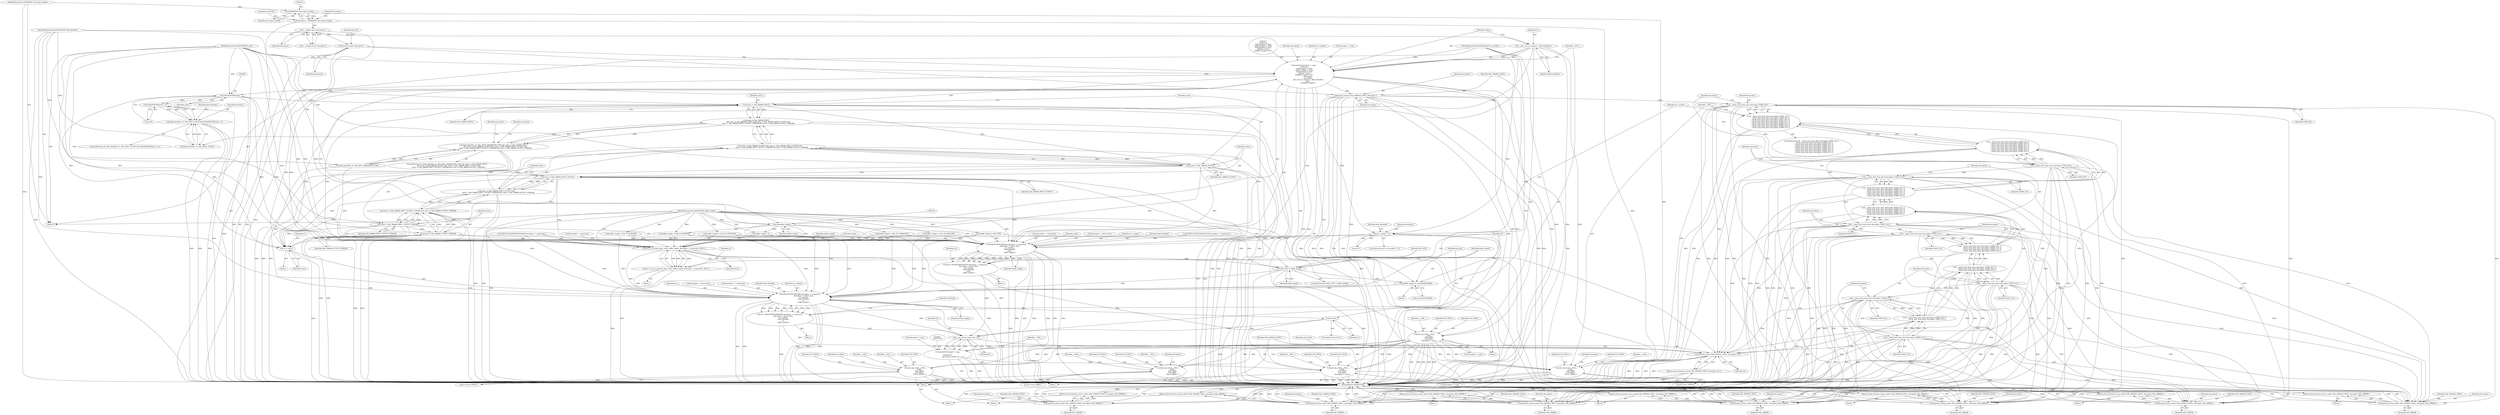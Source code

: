 digraph "0_unixODBC_45ef78e037f578b15fc58938a3a3251655e71d6f#diff-d52750c7ba4e594410438569d8e2963aL24@API" {
"1000144" [label="(Call,sprintf( descriptor -> msg, \"\n\t\tEntry:\\n\n\t\t\tDescriptor = %p\\n\n\t\t\tRec Number = %d\\n\n\t\t\tField Ident = %s\\n\n\t\t\tValue = %p\\n\n\t\t\tBuffer Length = %d\",\n                descriptor,\n                rec_number,\n                __desc_attr_as_string( s1, field_identifier ),\n                value, \n                (int)buffer_length ))"];
"1000137" [label="(Call,function_entry( descriptor ))"];
"1000126" [label="(Call,__validate_desc( descriptor ))"];
"1000113" [label="(Call,descriptor = (DMHDESC) descriptor_handle)"];
"1000115" [label="(Call,(DMHDESC) descriptor_handle)"];
"1000106" [label="(MethodParameterIn,SQLHDESC descriptor_handle)"];
"1000107" [label="(MethodParameterIn,SQLSMALLINT rec_number)"];
"1000151" [label="(Call,__desc_attr_as_string( s1, field_identifier ))"];
"1000108" [label="(MethodParameterIn,SQLSMALLINT field_identifier)"];
"1000109" [label="(MethodParameterIn,SQLPOINTER value)"];
"1000155" [label="(Call,(int)buffer_length)"];
"1000110" [label="(MethodParameterIn,SQLINTEGER buffer_length)"];
"1000158" [label="(Call,dm_log_write( __FILE__, \n                __LINE__, \n                LOG_INFO, \n                LOG_INFO, \n                descriptor -> msg ))"];
"1000178" [label="(Call,dm_log_write( __FILE__, \n                __LINE__, \n                LOG_INFO, \n                LOG_INFO, \n                \"Error: HY010\" ))"];
"1000236" [label="(Call,dm_log_write( __FILE__, \n                __LINE__, \n                LOG_INFO, \n                LOG_INFO, \n                \"Error: HY010\" ))"];
"1000541" [label="(Call,dm_log_write( __FILE__, \n                __LINE__, \n                LOG_INFO, \n                LOG_INFO, \n                \"Error: IM001\" ))"];
"1000571" [label="(Call,sprintf( descriptor -> msg, \n                \"\n\t\tExit:[%s]\",\n                    __get_return_status( ret, s1 )))"];
"1000579" [label="(Call,dm_log_write( __FILE__, \n                __LINE__, \n                LOG_INFO, \n                LOG_INFO, \n                descriptor -> msg ))"];
"1000166" [label="(Call,thread_protect( SQL_HANDLE_DESC, descriptor ))"];
"1000199" [label="(Call,function_return_nodrv( SQL_HANDLE_DESC, descriptor, SQL_ERROR ))"];
"1000198" [label="(Return,return function_return_nodrv( SQL_HANDLE_DESC, descriptor, SQL_ERROR );)"];
"1000205" [label="(Call,__check_stmt_from_desc( descriptor, STATE_S8 ))"];
"1000204" [label="(Call,__check_stmt_from_desc( descriptor, STATE_S8 ) ||\n        __check_stmt_from_desc( descriptor, STATE_S9 ) ||\n        __check_stmt_from_desc( descriptor, STATE_S10 ) ||\n        __check_stmt_from_desc( descriptor, STATE_S11 ) ||\n        __check_stmt_from_desc( descriptor, STATE_S12 ) ||\n        __check_stmt_from_desc( descriptor, STATE_S13 ) ||\n        __check_stmt_from_desc( descriptor, STATE_S14 ) ||\n        __check_stmt_from_desc( descriptor, STATE_S15 ))"];
"1000209" [label="(Call,__check_stmt_from_desc( descriptor, STATE_S9 ))"];
"1000208" [label="(Call,__check_stmt_from_desc( descriptor, STATE_S9 ) ||\n        __check_stmt_from_desc( descriptor, STATE_S10 ) ||\n        __check_stmt_from_desc( descriptor, STATE_S11 ) ||\n        __check_stmt_from_desc( descriptor, STATE_S12 ) ||\n        __check_stmt_from_desc( descriptor, STATE_S13 ) ||\n        __check_stmt_from_desc( descriptor, STATE_S14 ) ||\n        __check_stmt_from_desc( descriptor, STATE_S15 ))"];
"1000213" [label="(Call,__check_stmt_from_desc( descriptor, STATE_S10 ))"];
"1000212" [label="(Call,__check_stmt_from_desc( descriptor, STATE_S10 ) ||\n        __check_stmt_from_desc( descriptor, STATE_S11 ) ||\n        __check_stmt_from_desc( descriptor, STATE_S12 ) ||\n        __check_stmt_from_desc( descriptor, STATE_S13 ) ||\n        __check_stmt_from_desc( descriptor, STATE_S14 ) ||\n        __check_stmt_from_desc( descriptor, STATE_S15 ))"];
"1000217" [label="(Call,__check_stmt_from_desc( descriptor, STATE_S11 ))"];
"1000216" [label="(Call,__check_stmt_from_desc( descriptor, STATE_S11 ) ||\n        __check_stmt_from_desc( descriptor, STATE_S12 ) ||\n        __check_stmt_from_desc( descriptor, STATE_S13 ) ||\n        __check_stmt_from_desc( descriptor, STATE_S14 ) ||\n        __check_stmt_from_desc( descriptor, STATE_S15 ))"];
"1000221" [label="(Call,__check_stmt_from_desc( descriptor, STATE_S12 ))"];
"1000220" [label="(Call,__check_stmt_from_desc( descriptor, STATE_S12 ) ||\n        __check_stmt_from_desc( descriptor, STATE_S13 ) ||\n        __check_stmt_from_desc( descriptor, STATE_S14 ) ||\n        __check_stmt_from_desc( descriptor, STATE_S15 ))"];
"1000225" [label="(Call,__check_stmt_from_desc( descriptor, STATE_S13 ))"];
"1000224" [label="(Call,__check_stmt_from_desc( descriptor, STATE_S13 ) ||\n        __check_stmt_from_desc( descriptor, STATE_S14 ) ||\n        __check_stmt_from_desc( descriptor, STATE_S15 ))"];
"1000229" [label="(Call,__check_stmt_from_desc( descriptor, STATE_S14 ))"];
"1000228" [label="(Call,__check_stmt_from_desc( descriptor, STATE_S14 ) ||\n        __check_stmt_from_desc( descriptor, STATE_S15 ))"];
"1000232" [label="(Call,__check_stmt_from_desc( descriptor, STATE_S15 ))"];
"1000257" [label="(Call,function_return_nodrv( SQL_HANDLE_DESC, descriptor, SQL_ERROR ))"];
"1000256" [label="(Return,return function_return_nodrv( SQL_HANDLE_DESC, descriptor, SQL_ERROR );)"];
"1000281" [label="(Call,function_return_nodrv( SQL_HANDLE_DESC, descriptor, SQL_ERROR ))"];
"1000280" [label="(Return,return function_return_nodrv( SQL_HANDLE_DESC, descriptor, SQL_ERROR );)"];
"1000385" [label="(Call,function_return_nodrv( SQL_HANDLE_DESC, descriptor, SQL_ERROR ))"];
"1000384" [label="(Return,return function_return_nodrv( SQL_HANDLE_DESC, descriptor, SQL_ERROR );)"];
"1000415" [label="(Call,function_return_nodrv( SQL_HANDLE_DESC, descriptor, SQL_ERROR ))"];
"1000414" [label="(Return,return function_return_nodrv( SQL_HANDLE_DESC, descriptor, SQL_ERROR );)"];
"1000459" [label="(Call,function_return_nodrv( SQL_HANDLE_DESC, descriptor, SQL_ERROR ))"];
"1000458" [label="(Return,return function_return_nodrv( SQL_HANDLE_DESC, descriptor, SQL_ERROR );)"];
"1000562" [label="(Call,function_return_nodrv( SQL_HANDLE_DESC, descriptor, SQL_ERROR ))"];
"1000561" [label="(Return,return function_return_nodrv( SQL_HANDLE_DESC, descriptor, SQL_ERROR );)"];
"1000588" [label="(Call,function_return( SQL_HANDLE_DESC, descriptor, ret ))"];
"1000587" [label="(Return,return function_return( SQL_HANDLE_DESC, descriptor, ret );)"];
"1000262" [label="(Call,rec_number < 0)"];
"1000471" [label="(Call,SQLSETDESCFIELD( descriptor -> connection,\n              descriptor -> driver_desc,\n              rec_number, \n              field_identifier,\n              value, \n              buffer_length ))"];
"1000469" [label="(Call,ret = SQLSETDESCFIELD( descriptor -> connection,\n              descriptor -> driver_desc,\n              rec_number, \n              field_identifier,\n              value, \n              buffer_length ))"];
"1000576" [label="(Call,__get_return_status( ret, s1 ))"];
"1000521" [label="(Call,SQLSETDESCFIELDW( descriptor -> connection,\n                descriptor -> driver_desc,\n                rec_number, \n                field_identifier,\n                s1, \n                buffer_length ))"];
"1000519" [label="(Call,ret = SQLSETDESCFIELDW( descriptor -> connection,\n                descriptor -> driver_desc,\n                rec_number, \n                field_identifier,\n                s1, \n                buffer_length ))"];
"1000537" [label="(Call,free(s1))"];
"1000395" [label="(Call,(SQLINTEGER)value)"];
"1000394" [label="(Call,(SQLINTEGER)value < 0)"];
"1000390" [label="(Call,field_identifier == SQL_DESC_COUNT && (SQLINTEGER)value < 0)"];
"1000425" [label="(Call,value != SQL_PARAM_INPUT)"];
"1000424" [label="(Call,value != SQL_PARAM_INPUT\n        && value != SQL_PARAM_OUTPUT && value != SQL_PARAM_INPUT_OUTPUT &&\n        value != SQL_PARAM_INPUT_OUTPUT_STREAM && value != SQL_PARAM_OUTPUT_STREAM)"];
"1000420" [label="(Call,field_identifier == SQL_DESC_PARAMETER_TYPE && value != SQL_PARAM_INPUT\n        && value != SQL_PARAM_OUTPUT && value != SQL_PARAM_INPUT_OUTPUT &&\n        value != SQL_PARAM_INPUT_OUTPUT_STREAM && value != SQL_PARAM_OUTPUT_STREAM)"];
"1000429" [label="(Call,value != SQL_PARAM_OUTPUT)"];
"1000428" [label="(Call,value != SQL_PARAM_OUTPUT && value != SQL_PARAM_INPUT_OUTPUT &&\n        value != SQL_PARAM_INPUT_OUTPUT_STREAM && value != SQL_PARAM_OUTPUT_STREAM)"];
"1000433" [label="(Call,value != SQL_PARAM_INPUT_OUTPUT)"];
"1000432" [label="(Call,value != SQL_PARAM_INPUT_OUTPUT &&\n        value != SQL_PARAM_INPUT_OUTPUT_STREAM && value != SQL_PARAM_OUTPUT_STREAM)"];
"1000437" [label="(Call,value != SQL_PARAM_INPUT_OUTPUT_STREAM)"];
"1000436" [label="(Call,value != SQL_PARAM_INPUT_OUTPUT_STREAM && value != SQL_PARAM_OUTPUT_STREAM)"];
"1000440" [label="(Call,value != SQL_PARAM_OUTPUT_STREAM)"];
"1000498" [label="(Call,ansi_to_unicode_alloc( value, buffer_length, descriptor -> connection, NULL ))"];
"1000496" [label="(Call,s1 = ansi_to_unicode_alloc( value, buffer_length, descriptor -> connection, NULL ))"];
"1000506" [label="(Call,SQL_NTS != buffer_length)"];
"1000510" [label="(Call,buffer_length *= sizeof(SQLWCHAR))"];
"1000516" [label="(Call,s1 = value)"];
"1000224" [label="(Call,__check_stmt_from_desc( descriptor, STATE_S13 ) ||\n        __check_stmt_from_desc( descriptor, STATE_S14 ) ||\n        __check_stmt_from_desc( descriptor, STATE_S15 ))"];
"1000204" [label="(Call,__check_stmt_from_desc( descriptor, STATE_S8 ) ||\n        __check_stmt_from_desc( descriptor, STATE_S9 ) ||\n        __check_stmt_from_desc( descriptor, STATE_S10 ) ||\n        __check_stmt_from_desc( descriptor, STATE_S11 ) ||\n        __check_stmt_from_desc( descriptor, STATE_S12 ) ||\n        __check_stmt_from_desc( descriptor, STATE_S13 ) ||\n        __check_stmt_from_desc( descriptor, STATE_S14 ) ||\n        __check_stmt_from_desc( descriptor, STATE_S15 ))"];
"1000576" [label="(Call,__get_return_status( ret, s1 ))"];
"1000227" [label="(Identifier,STATE_S13)"];
"1000283" [label="(Identifier,descriptor)"];
"1000177" [label="(Block,)"];
"1000241" [label="(Literal,\"Error: HY010\")"];
"1000438" [label="(Identifier,value)"];
"1000385" [label="(Call,function_return_nodrv( SQL_HANDLE_DESC, descriptor, SQL_ERROR ))"];
"1000388" [label="(Identifier,SQL_ERROR)"];
"1000226" [label="(Identifier,descriptor)"];
"1000137" [label="(Call,function_entry( descriptor ))"];
"1000443" [label="(Block,)"];
"1000544" [label="(Identifier,LOG_INFO)"];
"1000420" [label="(Call,field_identifier == SQL_DESC_PARAMETER_TYPE && value != SQL_PARAM_INPUT\n        && value != SQL_PARAM_OUTPUT && value != SQL_PARAM_INPUT_OUTPUT &&\n        value != SQL_PARAM_INPUT_OUTPUT_STREAM && value != SQL_PARAM_OUTPUT_STREAM)"];
"1000507" [label="(Identifier,SQL_NTS)"];
"1000416" [label="(Identifier,SQL_HANDLE_DESC)"];
"1000203" [label="(ControlStructure,if( __check_stmt_from_desc( descriptor, STATE_S8 ) ||\n        __check_stmt_from_desc( descriptor, STATE_S9 ) ||\n        __check_stmt_from_desc( descriptor, STATE_S10 ) ||\n        __check_stmt_from_desc( descriptor, STATE_S11 ) ||\n        __check_stmt_from_desc( descriptor, STATE_S12 ) ||\n        __check_stmt_from_desc( descriptor, STATE_S13 ) ||\n        __check_stmt_from_desc( descriptor, STATE_S14 ) ||\n        __check_stmt_from_desc( descriptor, STATE_S15 )))"];
"1000264" [label="(Literal,0)"];
"1000458" [label="(Return,return function_return_nodrv( SQL_HANDLE_DESC, descriptor, SQL_ERROR );)"];
"1000166" [label="(Call,thread_protect( SQL_HANDLE_DESC, descriptor ))"];
"1000399" [label="(Block,)"];
"1000386" [label="(Identifier,SQL_HANDLE_DESC)"];
"1000484" [label="(Call,CHECK_SQLSETDESCFIELDW( descriptor -> connection ))"];
"1000257" [label="(Call,function_return_nodrv( SQL_HANDLE_DESC, descriptor, SQL_ERROR ))"];
"1000187" [label="(Identifier,descriptor)"];
"1000417" [label="(Identifier,descriptor)"];
"1000369" [label="(Block,)"];
"1000442" [label="(Identifier,SQL_PARAM_OUTPUT_STREAM)"];
"1000127" [label="(Identifier,descriptor)"];
"1000183" [label="(Literal,\"Error: HY010\")"];
"1000510" [label="(Call,buffer_length *= sizeof(SQLWCHAR))"];
"1000472" [label="(Call,descriptor -> connection)"];
"1000201" [label="(Identifier,descriptor)"];
"1000498" [label="(Call,ansi_to_unicode_alloc( value, buffer_length, descriptor -> connection, NULL ))"];
"1000428" [label="(Call,value != SQL_PARAM_OUTPUT && value != SQL_PARAM_INPUT_OUTPUT &&\n        value != SQL_PARAM_INPUT_OUTPUT_STREAM && value != SQL_PARAM_OUTPUT_STREAM)"];
"1000213" [label="(Call,__check_stmt_from_desc( descriptor, STATE_S10 ))"];
"1000233" [label="(Identifier,descriptor)"];
"1000432" [label="(Call,value != SQL_PARAM_INPUT_OUTPUT &&\n        value != SQL_PARAM_INPUT_OUTPUT_STREAM && value != SQL_PARAM_OUTPUT_STREAM)"];
"1000260" [label="(Identifier,SQL_ERROR)"];
"1000519" [label="(Call,ret = SQLSETDESCFIELDW( descriptor -> connection,\n                descriptor -> driver_desc,\n                rec_number, \n                field_identifier,\n                s1, \n                buffer_length ))"];
"1000497" [label="(Identifier,s1)"];
"1000180" [label="(Identifier,__LINE__)"];
"1000109" [label="(MethodParameterIn,SQLPOINTER value)"];
"1000434" [label="(Identifier,value)"];
"1000225" [label="(Call,__check_stmt_from_desc( descriptor, STATE_S13 ))"];
"1000470" [label="(Identifier,ret)"];
"1000426" [label="(Identifier,value)"];
"1000506" [label="(Call,SQL_NTS != buffer_length)"];
"1000179" [label="(Identifier,__FILE__)"];
"1000181" [label="(Identifier,LOG_INFO)"];
"1000222" [label="(Identifier,descriptor)"];
"1000199" [label="(Call,function_return_nodrv( SQL_HANDLE_DESC, descriptor, SQL_ERROR ))"];
"1000460" [label="(Identifier,SQL_HANDLE_DESC)"];
"1000570" [label="(Block,)"];
"1000209" [label="(Call,__check_stmt_from_desc( descriptor, STATE_S9 ))"];
"1000173" [label="(Identifier,descriptor)"];
"1000258" [label="(Identifier,SQL_HANDLE_DESC)"];
"1000520" [label="(Identifier,ret)"];
"1000496" [label="(Call,s1 = ansi_to_unicode_alloc( value, buffer_length, descriptor -> connection, NULL ))"];
"1000564" [label="(Identifier,descriptor)"];
"1000541" [label="(Call,dm_log_write( __FILE__, \n                __LINE__, \n                LOG_INFO, \n                LOG_INFO, \n                \"Error: IM001\" ))"];
"1000265" [label="(Block,)"];
"1000366" [label="(Call,buffer_length != SQL_NTS)"];
"1000592" [label="(MethodReturn,SQLRETURN)"];
"1000517" [label="(Identifier,s1)"];
"1000168" [label="(Identifier,descriptor)"];
"1000542" [label="(Identifier,__FILE__)"];
"1000480" [label="(Identifier,value)"];
"1000568" [label="(Identifier,log_info)"];
"1000286" [label="(Identifier,field_identifier)"];
"1000152" [label="(Identifier,s1)"];
"1000115" [label="(Call,(DMHDESC) descriptor_handle)"];
"1000565" [label="(Identifier,SQL_ERROR)"];
"1000424" [label="(Call,value != SQL_PARAM_INPUT\n        && value != SQL_PARAM_OUTPUT && value != SQL_PARAM_INPUT_OUTPUT &&\n        value != SQL_PARAM_INPUT_OUTPUT_STREAM && value != SQL_PARAM_OUTPUT_STREAM)"];
"1000212" [label="(Call,__check_stmt_from_desc( descriptor, STATE_S10 ) ||\n        __check_stmt_from_desc( descriptor, STATE_S11 ) ||\n        __check_stmt_from_desc( descriptor, STATE_S12 ) ||\n        __check_stmt_from_desc( descriptor, STATE_S13 ) ||\n        __check_stmt_from_desc( descriptor, STATE_S14 ) ||\n        __check_stmt_from_desc( descriptor, STATE_S15 ))"];
"1000433" [label="(Call,value != SQL_PARAM_INPUT_OUTPUT)"];
"1000230" [label="(Identifier,descriptor)"];
"1000429" [label="(Call,value != SQL_PARAM_OUTPUT)"];
"1000159" [label="(Identifier,__FILE__)"];
"1000198" [label="(Return,return function_return_nodrv( SQL_HANDLE_DESC, descriptor, SQL_ERROR );)"];
"1000261" [label="(ControlStructure,if ( rec_number < 0 ))"];
"1000537" [label="(Call,free(s1))"];
"1000162" [label="(Identifier,LOG_INFO)"];
"1000439" [label="(Identifier,SQL_PARAM_INPUT_OUTPUT_STREAM)"];
"1000505" [label="(ControlStructure,if (SQL_NTS != buffer_length))"];
"1000217" [label="(Call,__check_stmt_from_desc( descriptor, STATE_S11 ))"];
"1000418" [label="(Identifier,SQL_ERROR)"];
"1000138" [label="(Identifier,descriptor)"];
"1000157" [label="(Identifier,buffer_length)"];
"1000550" [label="(Identifier,descriptor)"];
"1000415" [label="(Call,function_return_nodrv( SQL_HANDLE_DESC, descriptor, SQL_ERROR ))"];
"1000341" [label="(Call,buffer_length != SQL_IS_POINTER)"];
"1000144" [label="(Call,sprintf( descriptor -> msg, \"\n\t\tEntry:\\n\n\t\t\tDescriptor = %p\\n\n\t\t\tRec Number = %d\\n\n\t\t\tField Ident = %s\\n\n\t\t\tValue = %p\\n\n\t\t\tBuffer Length = %d\",\n                descriptor,\n                rec_number,\n                __desc_attr_as_string( s1, field_identifier ),\n                value, \n                (int)buffer_length ))"];
"1000588" [label="(Call,function_return( SQL_HANDLE_DESC, descriptor, ret ))"];
"1000229" [label="(Call,__check_stmt_from_desc( descriptor, STATE_S14 ))"];
"1000345" [label="(Call,buffer_length != SQL_IS_INTEGER)"];
"1000259" [label="(Identifier,descriptor)"];
"1000419" [label="(ControlStructure,if ( field_identifier == SQL_DESC_PARAMETER_TYPE && value != SQL_PARAM_INPUT\n        && value != SQL_PARAM_OUTPUT && value != SQL_PARAM_INPUT_OUTPUT &&\n        value != SQL_PARAM_INPUT_OUTPUT_STREAM && value != SQL_PARAM_OUTPUT_STREAM ))"];
"1000571" [label="(Call,sprintf( descriptor -> msg, \n                \"\n\t\tExit:[%s]\",\n                    __get_return_status( ret, s1 )))"];
"1000117" [label="(Identifier,descriptor_handle)"];
"1000577" [label="(Identifier,ret)"];
"1000500" [label="(Identifier,buffer_length)"];
"1000107" [label="(MethodParameterIn,SQLSMALLINT rec_number)"];
"1000384" [label="(Return,return function_return_nodrv( SQL_HANDLE_DESC, descriptor, SQL_ERROR );)"];
"1000579" [label="(Call,dm_log_write( __FILE__, \n                __LINE__, \n                LOG_INFO, \n                LOG_INFO, \n                descriptor -> msg ))"];
"1000235" [label="(Block,)"];
"1000387" [label="(Identifier,descriptor)"];
"1000245" [label="(Identifier,descriptor)"];
"1000284" [label="(Identifier,SQL_ERROR)"];
"1000282" [label="(Identifier,SQL_HANDLE_DESC)"];
"1000437" [label="(Call,value != SQL_PARAM_INPUT_OUTPUT_STREAM)"];
"1000148" [label="(Literal,\"\n\t\tEntry:\\n\n\t\t\tDescriptor = %p\\n\n\t\t\tRec Number = %d\\n\n\t\t\tField Ident = %s\\n\n\t\t\tValue = %p\\n\n\t\t\tBuffer Length = %d\")"];
"1000228" [label="(Call,__check_stmt_from_desc( descriptor, STATE_S14 ) ||\n        __check_stmt_from_desc( descriptor, STATE_S15 ))"];
"1000153" [label="(Identifier,field_identifier)"];
"1000530" [label="(Identifier,s1)"];
"1000232" [label="(Call,__check_stmt_from_desc( descriptor, STATE_S15 ))"];
"1000154" [label="(Identifier,value)"];
"1000543" [label="(Identifier,__LINE__)"];
"1000511" [label="(Identifier,buffer_length)"];
"1000561" [label="(Return,return function_return_nodrv( SQL_HANDLE_DESC, descriptor, SQL_ERROR );)"];
"1000216" [label="(Call,__check_stmt_from_desc( descriptor, STATE_S11 ) ||\n        __check_stmt_from_desc( descriptor, STATE_S12 ) ||\n        __check_stmt_from_desc( descriptor, STATE_S13 ) ||\n        __check_stmt_from_desc( descriptor, STATE_S14 ) ||\n        __check_stmt_from_desc( descriptor, STATE_S15 ))"];
"1000427" [label="(Identifier,SQL_PARAM_INPUT)"];
"1000582" [label="(Identifier,LOG_INFO)"];
"1000540" [label="(Block,)"];
"1000151" [label="(Call,__desc_attr_as_string( s1, field_identifier ))"];
"1000459" [label="(Call,function_return_nodrv( SQL_HANDLE_DESC, descriptor, SQL_ERROR ))"];
"1000263" [label="(Identifier,rec_number)"];
"1000143" [label="(Block,)"];
"1000161" [label="(Identifier,LOG_INFO)"];
"1000440" [label="(Call,value != SQL_PARAM_OUTPUT_STREAM)"];
"1000114" [label="(Identifier,descriptor)"];
"1000488" [label="(Block,)"];
"1000461" [label="(Identifier,descriptor)"];
"1000535" [label="(ControlStructure,if (s1))"];
"1000499" [label="(Identifier,value)"];
"1000141" [label="(Identifier,log_info)"];
"1000200" [label="(Identifier,SQL_HANDLE_DESC)"];
"1000525" [label="(Call,descriptor -> driver_desc)"];
"1000435" [label="(Identifier,SQL_PARAM_INPUT_OUTPUT)"];
"1000155" [label="(Call,(int)buffer_length)"];
"1000583" [label="(Identifier,LOG_INFO)"];
"1000447" [label="(Identifier,descriptor)"];
"1000521" [label="(Call,SQLSETDESCFIELDW( descriptor -> connection,\n                descriptor -> driver_desc,\n                rec_number, \n                field_identifier,\n                s1, \n                buffer_length ))"];
"1000110" [label="(MethodParameterIn,SQLINTEGER buffer_length)"];
"1000269" [label="(Identifier,descriptor)"];
"1000441" [label="(Identifier,value)"];
"1000240" [label="(Identifier,LOG_INFO)"];
"1000211" [label="(Identifier,STATE_S9)"];
"1000234" [label="(Identifier,STATE_S15)"];
"1000531" [label="(Identifier,buffer_length)"];
"1000108" [label="(MethodParameterIn,SQLSMALLINT field_identifier)"];
"1000475" [label="(Call,descriptor -> driver_desc)"];
"1000126" [label="(Call,__validate_desc( descriptor ))"];
"1000587" [label="(Return,return function_return( SQL_HANDLE_DESC, descriptor, ret );)"];
"1000468" [label="(Block,)"];
"1000363" [label="(Call,buffer_length < 0)"];
"1000478" [label="(Identifier,rec_number)"];
"1000431" [label="(Identifier,SQL_PARAM_OUTPUT)"];
"1000546" [label="(Literal,\"Error: IM001\")"];
"1000516" [label="(Call,s1 = value)"];
"1000522" [label="(Call,descriptor -> connection)"];
"1000158" [label="(Call,dm_log_write( __FILE__, \n                __LINE__, \n                LOG_INFO, \n                LOG_INFO, \n                descriptor -> msg ))"];
"1000518" [label="(Identifier,value)"];
"1000349" [label="(Call,buffer_length != SQL_IS_UINTEGER)"];
"1000149" [label="(Identifier,descriptor)"];
"1000163" [label="(Call,descriptor -> msg)"];
"1000238" [label="(Identifier,__LINE__)"];
"1000479" [label="(Identifier,field_identifier)"];
"1000538" [label="(Identifier,s1)"];
"1000223" [label="(Identifier,STATE_S12)"];
"1000545" [label="(Identifier,LOG_INFO)"];
"1000122" [label="(Identifier,isStrField)"];
"1000572" [label="(Call,descriptor -> msg)"];
"1000495" [label="(Block,)"];
"1000394" [label="(Call,(SQLINTEGER)value < 0)"];
"1000562" [label="(Call,function_return_nodrv( SQL_HANDLE_DESC, descriptor, SQL_ERROR ))"];
"1000563" [label="(Identifier,SQL_HANDLE_DESC)"];
"1000471" [label="(Call,SQLSETDESCFIELD( descriptor -> connection,\n              descriptor -> driver_desc,\n              rec_number, \n              field_identifier,\n              value, \n              buffer_length ))"];
"1000591" [label="(Identifier,ret)"];
"1000590" [label="(Identifier,descriptor)"];
"1000512" [label="(Call,sizeof(SQLWCHAR))"];
"1000207" [label="(Identifier,STATE_S8)"];
"1000391" [label="(Call,field_identifier == SQL_DESC_COUNT)"];
"1000262" [label="(Call,rec_number < 0)"];
"1000414" [label="(Return,return function_return_nodrv( SQL_HANDLE_DESC, descriptor, SQL_ERROR );)"];
"1000529" [label="(Identifier,field_identifier)"];
"1000464" [label="(Call,CHECK_SQLSETDESCFIELD( descriptor -> connection ))"];
"1000580" [label="(Identifier,__FILE__)"];
"1000239" [label="(Identifier,LOG_INFO)"];
"1000575" [label="(Literal,\"\n\t\tExit:[%s]\")"];
"1000280" [label="(Return,return function_return_nodrv( SQL_HANDLE_DESC, descriptor, SQL_ERROR );)"];
"1000589" [label="(Identifier,SQL_HANDLE_DESC)"];
"1000220" [label="(Call,__check_stmt_from_desc( descriptor, STATE_S12 ) ||\n        __check_stmt_from_desc( descriptor, STATE_S13 ) ||\n        __check_stmt_from_desc( descriptor, STATE_S14 ) ||\n        __check_stmt_from_desc( descriptor, STATE_S15 ))"];
"1000150" [label="(Identifier,rec_number)"];
"1000584" [label="(Call,descriptor -> msg)"];
"1000469" [label="(Call,ret = SQLSETDESCFIELD( descriptor -> connection,\n              descriptor -> driver_desc,\n              rec_number, \n              field_identifier,\n              value, \n              buffer_length ))"];
"1000218" [label="(Identifier,descriptor)"];
"1000436" [label="(Call,value != SQL_PARAM_INPUT_OUTPUT_STREAM && value != SQL_PARAM_OUTPUT_STREAM)"];
"1000389" [label="(ControlStructure,if ( field_identifier == SQL_DESC_COUNT && (SQLINTEGER)value < 0 ))"];
"1000210" [label="(Identifier,descriptor)"];
"1000581" [label="(Identifier,__LINE__)"];
"1000390" [label="(Call,field_identifier == SQL_DESC_COUNT && (SQLINTEGER)value < 0)"];
"1000509" [label="(Block,)"];
"1000125" [label="(Call,!__validate_desc( descriptor ))"];
"1000182" [label="(Identifier,LOG_INFO)"];
"1000578" [label="(Identifier,s1)"];
"1000508" [label="(Identifier,buffer_length)"];
"1000256" [label="(Return,return function_return_nodrv( SQL_HANDLE_DESC, descriptor, SQL_ERROR );)"];
"1000219" [label="(Identifier,STATE_S11)"];
"1000145" [label="(Call,descriptor -> msg)"];
"1000214" [label="(Identifier,descriptor)"];
"1000395" [label="(Call,(SQLINTEGER)value)"];
"1000178" [label="(Call,dm_log_write( __FILE__, \n                __LINE__, \n                LOG_INFO, \n                LOG_INFO, \n                \"Error: HY010\" ))"];
"1000397" [label="(Identifier,value)"];
"1000281" [label="(Call,function_return_nodrv( SQL_HANDLE_DESC, descriptor, SQL_ERROR ))"];
"1000205" [label="(Call,__check_stmt_from_desc( descriptor, STATE_S8 ))"];
"1000236" [label="(Call,dm_log_write( __FILE__, \n                __LINE__, \n                LOG_INFO, \n                LOG_INFO, \n                \"Error: HY010\" ))"];
"1000501" [label="(Call,descriptor -> connection)"];
"1000466" [label="(Identifier,descriptor)"];
"1000515" [label="(Block,)"];
"1000106" [label="(MethodParameterIn,SQLHDESC descriptor_handle)"];
"1000356" [label="(Call,buffer_length != SQL_IS_USMALLINT)"];
"1000111" [label="(Block,)"];
"1000528" [label="(Identifier,rec_number)"];
"1000425" [label="(Call,value != SQL_PARAM_INPUT)"];
"1000221" [label="(Call,__check_stmt_from_desc( descriptor, STATE_S12 ))"];
"1000231" [label="(Identifier,STATE_S14)"];
"1000215" [label="(Identifier,STATE_S10)"];
"1000237" [label="(Identifier,__FILE__)"];
"1000206" [label="(Identifier,descriptor)"];
"1000113" [label="(Call,descriptor = (DMHDESC) descriptor_handle)"];
"1000430" [label="(Identifier,value)"];
"1000504" [label="(Identifier,NULL)"];
"1000421" [label="(Call,field_identifier == SQL_DESC_PARAMETER_TYPE)"];
"1000398" [label="(Literal,0)"];
"1000422" [label="(Identifier,field_identifier)"];
"1000208" [label="(Call,__check_stmt_from_desc( descriptor, STATE_S9 ) ||\n        __check_stmt_from_desc( descriptor, STATE_S10 ) ||\n        __check_stmt_from_desc( descriptor, STATE_S11 ) ||\n        __check_stmt_from_desc( descriptor, STATE_S12 ) ||\n        __check_stmt_from_desc( descriptor, STATE_S13 ) ||\n        __check_stmt_from_desc( descriptor, STATE_S14 ) ||\n        __check_stmt_from_desc( descriptor, STATE_S15 ))"];
"1000353" [label="(Call,buffer_length != SQL_IS_SMALLINT)"];
"1000160" [label="(Identifier,__LINE__)"];
"1000462" [label="(Identifier,SQL_ERROR)"];
"1000202" [label="(Identifier,SQL_ERROR)"];
"1000481" [label="(Identifier,buffer_length)"];
"1000167" [label="(Identifier,SQL_HANDLE_DESC)"];
"1000403" [label="(Identifier,descriptor)"];
"1000533" [label="(Identifier,isStrField)"];
"1000144" -> "1000143"  [label="AST: "];
"1000144" -> "1000155"  [label="CFG: "];
"1000145" -> "1000144"  [label="AST: "];
"1000148" -> "1000144"  [label="AST: "];
"1000149" -> "1000144"  [label="AST: "];
"1000150" -> "1000144"  [label="AST: "];
"1000151" -> "1000144"  [label="AST: "];
"1000154" -> "1000144"  [label="AST: "];
"1000155" -> "1000144"  [label="AST: "];
"1000159" -> "1000144"  [label="CFG: "];
"1000144" -> "1000592"  [label="DDG: "];
"1000144" -> "1000592"  [label="DDG: "];
"1000144" -> "1000592"  [label="DDG: "];
"1000144" -> "1000592"  [label="DDG: "];
"1000144" -> "1000592"  [label="DDG: "];
"1000137" -> "1000144"  [label="DDG: "];
"1000107" -> "1000144"  [label="DDG: "];
"1000151" -> "1000144"  [label="DDG: "];
"1000151" -> "1000144"  [label="DDG: "];
"1000109" -> "1000144"  [label="DDG: "];
"1000155" -> "1000144"  [label="DDG: "];
"1000144" -> "1000158"  [label="DDG: "];
"1000144" -> "1000166"  [label="DDG: "];
"1000144" -> "1000262"  [label="DDG: "];
"1000144" -> "1000395"  [label="DDG: "];
"1000144" -> "1000425"  [label="DDG: "];
"1000144" -> "1000471"  [label="DDG: "];
"1000144" -> "1000498"  [label="DDG: "];
"1000144" -> "1000516"  [label="DDG: "];
"1000137" -> "1000111"  [label="AST: "];
"1000137" -> "1000138"  [label="CFG: "];
"1000138" -> "1000137"  [label="AST: "];
"1000141" -> "1000137"  [label="CFG: "];
"1000137" -> "1000592"  [label="DDG: "];
"1000126" -> "1000137"  [label="DDG: "];
"1000137" -> "1000166"  [label="DDG: "];
"1000126" -> "1000125"  [label="AST: "];
"1000126" -> "1000127"  [label="CFG: "];
"1000127" -> "1000126"  [label="AST: "];
"1000125" -> "1000126"  [label="CFG: "];
"1000126" -> "1000592"  [label="DDG: "];
"1000126" -> "1000125"  [label="DDG: "];
"1000113" -> "1000126"  [label="DDG: "];
"1000113" -> "1000111"  [label="AST: "];
"1000113" -> "1000115"  [label="CFG: "];
"1000114" -> "1000113"  [label="AST: "];
"1000115" -> "1000113"  [label="AST: "];
"1000122" -> "1000113"  [label="CFG: "];
"1000113" -> "1000592"  [label="DDG: "];
"1000115" -> "1000113"  [label="DDG: "];
"1000115" -> "1000117"  [label="CFG: "];
"1000116" -> "1000115"  [label="AST: "];
"1000117" -> "1000115"  [label="AST: "];
"1000115" -> "1000592"  [label="DDG: "];
"1000106" -> "1000115"  [label="DDG: "];
"1000106" -> "1000105"  [label="AST: "];
"1000106" -> "1000592"  [label="DDG: "];
"1000107" -> "1000105"  [label="AST: "];
"1000107" -> "1000592"  [label="DDG: "];
"1000107" -> "1000262"  [label="DDG: "];
"1000107" -> "1000471"  [label="DDG: "];
"1000107" -> "1000521"  [label="DDG: "];
"1000151" -> "1000153"  [label="CFG: "];
"1000152" -> "1000151"  [label="AST: "];
"1000153" -> "1000151"  [label="AST: "];
"1000154" -> "1000151"  [label="CFG: "];
"1000151" -> "1000592"  [label="DDG: "];
"1000151" -> "1000592"  [label="DDG: "];
"1000108" -> "1000151"  [label="DDG: "];
"1000151" -> "1000391"  [label="DDG: "];
"1000151" -> "1000576"  [label="DDG: "];
"1000108" -> "1000105"  [label="AST: "];
"1000108" -> "1000592"  [label="DDG: "];
"1000108" -> "1000391"  [label="DDG: "];
"1000108" -> "1000421"  [label="DDG: "];
"1000108" -> "1000471"  [label="DDG: "];
"1000108" -> "1000521"  [label="DDG: "];
"1000109" -> "1000105"  [label="AST: "];
"1000109" -> "1000592"  [label="DDG: "];
"1000109" -> "1000395"  [label="DDG: "];
"1000109" -> "1000425"  [label="DDG: "];
"1000109" -> "1000429"  [label="DDG: "];
"1000109" -> "1000433"  [label="DDG: "];
"1000109" -> "1000437"  [label="DDG: "];
"1000109" -> "1000440"  [label="DDG: "];
"1000109" -> "1000471"  [label="DDG: "];
"1000109" -> "1000498"  [label="DDG: "];
"1000109" -> "1000516"  [label="DDG: "];
"1000155" -> "1000157"  [label="CFG: "];
"1000156" -> "1000155"  [label="AST: "];
"1000157" -> "1000155"  [label="AST: "];
"1000155" -> "1000592"  [label="DDG: "];
"1000110" -> "1000155"  [label="DDG: "];
"1000155" -> "1000341"  [label="DDG: "];
"1000155" -> "1000363"  [label="DDG: "];
"1000155" -> "1000471"  [label="DDG: "];
"1000155" -> "1000498"  [label="DDG: "];
"1000155" -> "1000521"  [label="DDG: "];
"1000110" -> "1000105"  [label="AST: "];
"1000110" -> "1000592"  [label="DDG: "];
"1000110" -> "1000341"  [label="DDG: "];
"1000110" -> "1000345"  [label="DDG: "];
"1000110" -> "1000349"  [label="DDG: "];
"1000110" -> "1000353"  [label="DDG: "];
"1000110" -> "1000356"  [label="DDG: "];
"1000110" -> "1000363"  [label="DDG: "];
"1000110" -> "1000366"  [label="DDG: "];
"1000110" -> "1000471"  [label="DDG: "];
"1000110" -> "1000498"  [label="DDG: "];
"1000110" -> "1000506"  [label="DDG: "];
"1000110" -> "1000510"  [label="DDG: "];
"1000110" -> "1000521"  [label="DDG: "];
"1000158" -> "1000143"  [label="AST: "];
"1000158" -> "1000163"  [label="CFG: "];
"1000159" -> "1000158"  [label="AST: "];
"1000160" -> "1000158"  [label="AST: "];
"1000161" -> "1000158"  [label="AST: "];
"1000162" -> "1000158"  [label="AST: "];
"1000163" -> "1000158"  [label="AST: "];
"1000167" -> "1000158"  [label="CFG: "];
"1000158" -> "1000592"  [label="DDG: "];
"1000158" -> "1000592"  [label="DDG: "];
"1000158" -> "1000592"  [label="DDG: "];
"1000158" -> "1000592"  [label="DDG: "];
"1000158" -> "1000592"  [label="DDG: "];
"1000158" -> "1000178"  [label="DDG: "];
"1000158" -> "1000178"  [label="DDG: "];
"1000158" -> "1000178"  [label="DDG: "];
"1000158" -> "1000236"  [label="DDG: "];
"1000158" -> "1000236"  [label="DDG: "];
"1000158" -> "1000236"  [label="DDG: "];
"1000158" -> "1000541"  [label="DDG: "];
"1000158" -> "1000541"  [label="DDG: "];
"1000158" -> "1000541"  [label="DDG: "];
"1000158" -> "1000571"  [label="DDG: "];
"1000158" -> "1000579"  [label="DDG: "];
"1000158" -> "1000579"  [label="DDG: "];
"1000158" -> "1000579"  [label="DDG: "];
"1000178" -> "1000177"  [label="AST: "];
"1000178" -> "1000183"  [label="CFG: "];
"1000179" -> "1000178"  [label="AST: "];
"1000180" -> "1000178"  [label="AST: "];
"1000181" -> "1000178"  [label="AST: "];
"1000182" -> "1000178"  [label="AST: "];
"1000183" -> "1000178"  [label="AST: "];
"1000187" -> "1000178"  [label="CFG: "];
"1000178" -> "1000592"  [label="DDG: "];
"1000178" -> "1000592"  [label="DDG: "];
"1000178" -> "1000592"  [label="DDG: "];
"1000178" -> "1000592"  [label="DDG: "];
"1000236" -> "1000235"  [label="AST: "];
"1000236" -> "1000241"  [label="CFG: "];
"1000237" -> "1000236"  [label="AST: "];
"1000238" -> "1000236"  [label="AST: "];
"1000239" -> "1000236"  [label="AST: "];
"1000240" -> "1000236"  [label="AST: "];
"1000241" -> "1000236"  [label="AST: "];
"1000245" -> "1000236"  [label="CFG: "];
"1000236" -> "1000592"  [label="DDG: "];
"1000236" -> "1000592"  [label="DDG: "];
"1000236" -> "1000592"  [label="DDG: "];
"1000236" -> "1000592"  [label="DDG: "];
"1000541" -> "1000540"  [label="AST: "];
"1000541" -> "1000546"  [label="CFG: "];
"1000542" -> "1000541"  [label="AST: "];
"1000543" -> "1000541"  [label="AST: "];
"1000544" -> "1000541"  [label="AST: "];
"1000545" -> "1000541"  [label="AST: "];
"1000546" -> "1000541"  [label="AST: "];
"1000550" -> "1000541"  [label="CFG: "];
"1000541" -> "1000592"  [label="DDG: "];
"1000541" -> "1000592"  [label="DDG: "];
"1000541" -> "1000592"  [label="DDG: "];
"1000541" -> "1000592"  [label="DDG: "];
"1000571" -> "1000570"  [label="AST: "];
"1000571" -> "1000576"  [label="CFG: "];
"1000572" -> "1000571"  [label="AST: "];
"1000575" -> "1000571"  [label="AST: "];
"1000576" -> "1000571"  [label="AST: "];
"1000580" -> "1000571"  [label="CFG: "];
"1000571" -> "1000592"  [label="DDG: "];
"1000571" -> "1000592"  [label="DDG: "];
"1000576" -> "1000571"  [label="DDG: "];
"1000576" -> "1000571"  [label="DDG: "];
"1000571" -> "1000579"  [label="DDG: "];
"1000579" -> "1000570"  [label="AST: "];
"1000579" -> "1000584"  [label="CFG: "];
"1000580" -> "1000579"  [label="AST: "];
"1000581" -> "1000579"  [label="AST: "];
"1000582" -> "1000579"  [label="AST: "];
"1000583" -> "1000579"  [label="AST: "];
"1000584" -> "1000579"  [label="AST: "];
"1000589" -> "1000579"  [label="CFG: "];
"1000579" -> "1000592"  [label="DDG: "];
"1000579" -> "1000592"  [label="DDG: "];
"1000579" -> "1000592"  [label="DDG: "];
"1000579" -> "1000592"  [label="DDG: "];
"1000579" -> "1000592"  [label="DDG: "];
"1000166" -> "1000111"  [label="AST: "];
"1000166" -> "1000168"  [label="CFG: "];
"1000167" -> "1000166"  [label="AST: "];
"1000168" -> "1000166"  [label="AST: "];
"1000173" -> "1000166"  [label="CFG: "];
"1000166" -> "1000592"  [label="DDG: "];
"1000166" -> "1000199"  [label="DDG: "];
"1000166" -> "1000199"  [label="DDG: "];
"1000166" -> "1000205"  [label="DDG: "];
"1000166" -> "1000257"  [label="DDG: "];
"1000166" -> "1000281"  [label="DDG: "];
"1000166" -> "1000385"  [label="DDG: "];
"1000166" -> "1000415"  [label="DDG: "];
"1000166" -> "1000459"  [label="DDG: "];
"1000166" -> "1000562"  [label="DDG: "];
"1000166" -> "1000588"  [label="DDG: "];
"1000199" -> "1000198"  [label="AST: "];
"1000199" -> "1000202"  [label="CFG: "];
"1000200" -> "1000199"  [label="AST: "];
"1000201" -> "1000199"  [label="AST: "];
"1000202" -> "1000199"  [label="AST: "];
"1000198" -> "1000199"  [label="CFG: "];
"1000199" -> "1000592"  [label="DDG: "];
"1000199" -> "1000592"  [label="DDG: "];
"1000199" -> "1000592"  [label="DDG: "];
"1000199" -> "1000592"  [label="DDG: "];
"1000199" -> "1000198"  [label="DDG: "];
"1000198" -> "1000177"  [label="AST: "];
"1000592" -> "1000198"  [label="CFG: "];
"1000198" -> "1000592"  [label="DDG: "];
"1000205" -> "1000204"  [label="AST: "];
"1000205" -> "1000207"  [label="CFG: "];
"1000206" -> "1000205"  [label="AST: "];
"1000207" -> "1000205"  [label="AST: "];
"1000210" -> "1000205"  [label="CFG: "];
"1000204" -> "1000205"  [label="CFG: "];
"1000205" -> "1000592"  [label="DDG: "];
"1000205" -> "1000204"  [label="DDG: "];
"1000205" -> "1000204"  [label="DDG: "];
"1000205" -> "1000209"  [label="DDG: "];
"1000205" -> "1000257"  [label="DDG: "];
"1000205" -> "1000281"  [label="DDG: "];
"1000205" -> "1000385"  [label="DDG: "];
"1000205" -> "1000415"  [label="DDG: "];
"1000205" -> "1000459"  [label="DDG: "];
"1000205" -> "1000562"  [label="DDG: "];
"1000205" -> "1000588"  [label="DDG: "];
"1000204" -> "1000203"  [label="AST: "];
"1000204" -> "1000208"  [label="CFG: "];
"1000208" -> "1000204"  [label="AST: "];
"1000237" -> "1000204"  [label="CFG: "];
"1000263" -> "1000204"  [label="CFG: "];
"1000204" -> "1000592"  [label="DDG: "];
"1000204" -> "1000592"  [label="DDG: "];
"1000204" -> "1000592"  [label="DDG: "];
"1000208" -> "1000204"  [label="DDG: "];
"1000208" -> "1000204"  [label="DDG: "];
"1000209" -> "1000208"  [label="AST: "];
"1000209" -> "1000211"  [label="CFG: "];
"1000210" -> "1000209"  [label="AST: "];
"1000211" -> "1000209"  [label="AST: "];
"1000214" -> "1000209"  [label="CFG: "];
"1000208" -> "1000209"  [label="CFG: "];
"1000209" -> "1000592"  [label="DDG: "];
"1000209" -> "1000208"  [label="DDG: "];
"1000209" -> "1000208"  [label="DDG: "];
"1000209" -> "1000213"  [label="DDG: "];
"1000209" -> "1000257"  [label="DDG: "];
"1000209" -> "1000281"  [label="DDG: "];
"1000209" -> "1000385"  [label="DDG: "];
"1000209" -> "1000415"  [label="DDG: "];
"1000209" -> "1000459"  [label="DDG: "];
"1000209" -> "1000562"  [label="DDG: "];
"1000209" -> "1000588"  [label="DDG: "];
"1000208" -> "1000212"  [label="CFG: "];
"1000212" -> "1000208"  [label="AST: "];
"1000208" -> "1000592"  [label="DDG: "];
"1000208" -> "1000592"  [label="DDG: "];
"1000212" -> "1000208"  [label="DDG: "];
"1000212" -> "1000208"  [label="DDG: "];
"1000213" -> "1000212"  [label="AST: "];
"1000213" -> "1000215"  [label="CFG: "];
"1000214" -> "1000213"  [label="AST: "];
"1000215" -> "1000213"  [label="AST: "];
"1000218" -> "1000213"  [label="CFG: "];
"1000212" -> "1000213"  [label="CFG: "];
"1000213" -> "1000592"  [label="DDG: "];
"1000213" -> "1000212"  [label="DDG: "];
"1000213" -> "1000212"  [label="DDG: "];
"1000213" -> "1000217"  [label="DDG: "];
"1000213" -> "1000257"  [label="DDG: "];
"1000213" -> "1000281"  [label="DDG: "];
"1000213" -> "1000385"  [label="DDG: "];
"1000213" -> "1000415"  [label="DDG: "];
"1000213" -> "1000459"  [label="DDG: "];
"1000213" -> "1000562"  [label="DDG: "];
"1000213" -> "1000588"  [label="DDG: "];
"1000212" -> "1000216"  [label="CFG: "];
"1000216" -> "1000212"  [label="AST: "];
"1000212" -> "1000592"  [label="DDG: "];
"1000212" -> "1000592"  [label="DDG: "];
"1000216" -> "1000212"  [label="DDG: "];
"1000216" -> "1000212"  [label="DDG: "];
"1000217" -> "1000216"  [label="AST: "];
"1000217" -> "1000219"  [label="CFG: "];
"1000218" -> "1000217"  [label="AST: "];
"1000219" -> "1000217"  [label="AST: "];
"1000222" -> "1000217"  [label="CFG: "];
"1000216" -> "1000217"  [label="CFG: "];
"1000217" -> "1000592"  [label="DDG: "];
"1000217" -> "1000216"  [label="DDG: "];
"1000217" -> "1000216"  [label="DDG: "];
"1000217" -> "1000221"  [label="DDG: "];
"1000217" -> "1000257"  [label="DDG: "];
"1000217" -> "1000281"  [label="DDG: "];
"1000217" -> "1000385"  [label="DDG: "];
"1000217" -> "1000415"  [label="DDG: "];
"1000217" -> "1000459"  [label="DDG: "];
"1000217" -> "1000562"  [label="DDG: "];
"1000217" -> "1000588"  [label="DDG: "];
"1000216" -> "1000220"  [label="CFG: "];
"1000220" -> "1000216"  [label="AST: "];
"1000216" -> "1000592"  [label="DDG: "];
"1000216" -> "1000592"  [label="DDG: "];
"1000220" -> "1000216"  [label="DDG: "];
"1000220" -> "1000216"  [label="DDG: "];
"1000221" -> "1000220"  [label="AST: "];
"1000221" -> "1000223"  [label="CFG: "];
"1000222" -> "1000221"  [label="AST: "];
"1000223" -> "1000221"  [label="AST: "];
"1000226" -> "1000221"  [label="CFG: "];
"1000220" -> "1000221"  [label="CFG: "];
"1000221" -> "1000592"  [label="DDG: "];
"1000221" -> "1000220"  [label="DDG: "];
"1000221" -> "1000220"  [label="DDG: "];
"1000221" -> "1000225"  [label="DDG: "];
"1000221" -> "1000257"  [label="DDG: "];
"1000221" -> "1000281"  [label="DDG: "];
"1000221" -> "1000385"  [label="DDG: "];
"1000221" -> "1000415"  [label="DDG: "];
"1000221" -> "1000459"  [label="DDG: "];
"1000221" -> "1000562"  [label="DDG: "];
"1000221" -> "1000588"  [label="DDG: "];
"1000220" -> "1000224"  [label="CFG: "];
"1000224" -> "1000220"  [label="AST: "];
"1000220" -> "1000592"  [label="DDG: "];
"1000220" -> "1000592"  [label="DDG: "];
"1000224" -> "1000220"  [label="DDG: "];
"1000224" -> "1000220"  [label="DDG: "];
"1000225" -> "1000224"  [label="AST: "];
"1000225" -> "1000227"  [label="CFG: "];
"1000226" -> "1000225"  [label="AST: "];
"1000227" -> "1000225"  [label="AST: "];
"1000230" -> "1000225"  [label="CFG: "];
"1000224" -> "1000225"  [label="CFG: "];
"1000225" -> "1000592"  [label="DDG: "];
"1000225" -> "1000224"  [label="DDG: "];
"1000225" -> "1000224"  [label="DDG: "];
"1000225" -> "1000229"  [label="DDG: "];
"1000225" -> "1000257"  [label="DDG: "];
"1000225" -> "1000281"  [label="DDG: "];
"1000225" -> "1000385"  [label="DDG: "];
"1000225" -> "1000415"  [label="DDG: "];
"1000225" -> "1000459"  [label="DDG: "];
"1000225" -> "1000562"  [label="DDG: "];
"1000225" -> "1000588"  [label="DDG: "];
"1000224" -> "1000228"  [label="CFG: "];
"1000228" -> "1000224"  [label="AST: "];
"1000224" -> "1000592"  [label="DDG: "];
"1000224" -> "1000592"  [label="DDG: "];
"1000228" -> "1000224"  [label="DDG: "];
"1000228" -> "1000224"  [label="DDG: "];
"1000229" -> "1000228"  [label="AST: "];
"1000229" -> "1000231"  [label="CFG: "];
"1000230" -> "1000229"  [label="AST: "];
"1000231" -> "1000229"  [label="AST: "];
"1000233" -> "1000229"  [label="CFG: "];
"1000228" -> "1000229"  [label="CFG: "];
"1000229" -> "1000592"  [label="DDG: "];
"1000229" -> "1000228"  [label="DDG: "];
"1000229" -> "1000228"  [label="DDG: "];
"1000229" -> "1000232"  [label="DDG: "];
"1000229" -> "1000257"  [label="DDG: "];
"1000229" -> "1000281"  [label="DDG: "];
"1000229" -> "1000385"  [label="DDG: "];
"1000229" -> "1000415"  [label="DDG: "];
"1000229" -> "1000459"  [label="DDG: "];
"1000229" -> "1000562"  [label="DDG: "];
"1000229" -> "1000588"  [label="DDG: "];
"1000228" -> "1000232"  [label="CFG: "];
"1000232" -> "1000228"  [label="AST: "];
"1000228" -> "1000592"  [label="DDG: "];
"1000228" -> "1000592"  [label="DDG: "];
"1000232" -> "1000228"  [label="DDG: "];
"1000232" -> "1000228"  [label="DDG: "];
"1000232" -> "1000234"  [label="CFG: "];
"1000233" -> "1000232"  [label="AST: "];
"1000234" -> "1000232"  [label="AST: "];
"1000232" -> "1000592"  [label="DDG: "];
"1000232" -> "1000257"  [label="DDG: "];
"1000232" -> "1000281"  [label="DDG: "];
"1000232" -> "1000385"  [label="DDG: "];
"1000232" -> "1000415"  [label="DDG: "];
"1000232" -> "1000459"  [label="DDG: "];
"1000232" -> "1000562"  [label="DDG: "];
"1000232" -> "1000588"  [label="DDG: "];
"1000257" -> "1000256"  [label="AST: "];
"1000257" -> "1000260"  [label="CFG: "];
"1000258" -> "1000257"  [label="AST: "];
"1000259" -> "1000257"  [label="AST: "];
"1000260" -> "1000257"  [label="AST: "];
"1000256" -> "1000257"  [label="CFG: "];
"1000257" -> "1000592"  [label="DDG: "];
"1000257" -> "1000592"  [label="DDG: "];
"1000257" -> "1000592"  [label="DDG: "];
"1000257" -> "1000592"  [label="DDG: "];
"1000257" -> "1000256"  [label="DDG: "];
"1000256" -> "1000235"  [label="AST: "];
"1000592" -> "1000256"  [label="CFG: "];
"1000256" -> "1000592"  [label="DDG: "];
"1000281" -> "1000280"  [label="AST: "];
"1000281" -> "1000284"  [label="CFG: "];
"1000282" -> "1000281"  [label="AST: "];
"1000283" -> "1000281"  [label="AST: "];
"1000284" -> "1000281"  [label="AST: "];
"1000280" -> "1000281"  [label="CFG: "];
"1000281" -> "1000592"  [label="DDG: "];
"1000281" -> "1000592"  [label="DDG: "];
"1000281" -> "1000592"  [label="DDG: "];
"1000281" -> "1000592"  [label="DDG: "];
"1000281" -> "1000280"  [label="DDG: "];
"1000280" -> "1000265"  [label="AST: "];
"1000592" -> "1000280"  [label="CFG: "];
"1000280" -> "1000592"  [label="DDG: "];
"1000385" -> "1000384"  [label="AST: "];
"1000385" -> "1000388"  [label="CFG: "];
"1000386" -> "1000385"  [label="AST: "];
"1000387" -> "1000385"  [label="AST: "];
"1000388" -> "1000385"  [label="AST: "];
"1000384" -> "1000385"  [label="CFG: "];
"1000385" -> "1000592"  [label="DDG: "];
"1000385" -> "1000592"  [label="DDG: "];
"1000385" -> "1000592"  [label="DDG: "];
"1000385" -> "1000592"  [label="DDG: "];
"1000385" -> "1000384"  [label="DDG: "];
"1000384" -> "1000369"  [label="AST: "];
"1000592" -> "1000384"  [label="CFG: "];
"1000384" -> "1000592"  [label="DDG: "];
"1000415" -> "1000414"  [label="AST: "];
"1000415" -> "1000418"  [label="CFG: "];
"1000416" -> "1000415"  [label="AST: "];
"1000417" -> "1000415"  [label="AST: "];
"1000418" -> "1000415"  [label="AST: "];
"1000414" -> "1000415"  [label="CFG: "];
"1000415" -> "1000592"  [label="DDG: "];
"1000415" -> "1000592"  [label="DDG: "];
"1000415" -> "1000592"  [label="DDG: "];
"1000415" -> "1000592"  [label="DDG: "];
"1000415" -> "1000414"  [label="DDG: "];
"1000414" -> "1000399"  [label="AST: "];
"1000592" -> "1000414"  [label="CFG: "];
"1000414" -> "1000592"  [label="DDG: "];
"1000459" -> "1000458"  [label="AST: "];
"1000459" -> "1000462"  [label="CFG: "];
"1000460" -> "1000459"  [label="AST: "];
"1000461" -> "1000459"  [label="AST: "];
"1000462" -> "1000459"  [label="AST: "];
"1000458" -> "1000459"  [label="CFG: "];
"1000459" -> "1000592"  [label="DDG: "];
"1000459" -> "1000592"  [label="DDG: "];
"1000459" -> "1000592"  [label="DDG: "];
"1000459" -> "1000592"  [label="DDG: "];
"1000459" -> "1000458"  [label="DDG: "];
"1000458" -> "1000443"  [label="AST: "];
"1000592" -> "1000458"  [label="CFG: "];
"1000458" -> "1000592"  [label="DDG: "];
"1000562" -> "1000561"  [label="AST: "];
"1000562" -> "1000565"  [label="CFG: "];
"1000563" -> "1000562"  [label="AST: "];
"1000564" -> "1000562"  [label="AST: "];
"1000565" -> "1000562"  [label="AST: "];
"1000561" -> "1000562"  [label="CFG: "];
"1000562" -> "1000592"  [label="DDG: "];
"1000562" -> "1000592"  [label="DDG: "];
"1000562" -> "1000592"  [label="DDG: "];
"1000562" -> "1000592"  [label="DDG: "];
"1000562" -> "1000561"  [label="DDG: "];
"1000561" -> "1000540"  [label="AST: "];
"1000592" -> "1000561"  [label="CFG: "];
"1000561" -> "1000592"  [label="DDG: "];
"1000588" -> "1000587"  [label="AST: "];
"1000588" -> "1000591"  [label="CFG: "];
"1000589" -> "1000588"  [label="AST: "];
"1000590" -> "1000588"  [label="AST: "];
"1000591" -> "1000588"  [label="AST: "];
"1000587" -> "1000588"  [label="CFG: "];
"1000588" -> "1000592"  [label="DDG: "];
"1000588" -> "1000592"  [label="DDG: "];
"1000588" -> "1000592"  [label="DDG: "];
"1000588" -> "1000592"  [label="DDG: "];
"1000588" -> "1000587"  [label="DDG: "];
"1000519" -> "1000588"  [label="DDG: "];
"1000576" -> "1000588"  [label="DDG: "];
"1000469" -> "1000588"  [label="DDG: "];
"1000587" -> "1000111"  [label="AST: "];
"1000592" -> "1000587"  [label="CFG: "];
"1000587" -> "1000592"  [label="DDG: "];
"1000262" -> "1000261"  [label="AST: "];
"1000262" -> "1000264"  [label="CFG: "];
"1000263" -> "1000262"  [label="AST: "];
"1000264" -> "1000262"  [label="AST: "];
"1000269" -> "1000262"  [label="CFG: "];
"1000286" -> "1000262"  [label="CFG: "];
"1000262" -> "1000592"  [label="DDG: "];
"1000262" -> "1000592"  [label="DDG: "];
"1000262" -> "1000471"  [label="DDG: "];
"1000262" -> "1000521"  [label="DDG: "];
"1000471" -> "1000469"  [label="AST: "];
"1000471" -> "1000481"  [label="CFG: "];
"1000472" -> "1000471"  [label="AST: "];
"1000475" -> "1000471"  [label="AST: "];
"1000478" -> "1000471"  [label="AST: "];
"1000479" -> "1000471"  [label="AST: "];
"1000480" -> "1000471"  [label="AST: "];
"1000481" -> "1000471"  [label="AST: "];
"1000469" -> "1000471"  [label="CFG: "];
"1000471" -> "1000592"  [label="DDG: "];
"1000471" -> "1000592"  [label="DDG: "];
"1000471" -> "1000592"  [label="DDG: "];
"1000471" -> "1000592"  [label="DDG: "];
"1000471" -> "1000592"  [label="DDG: "];
"1000471" -> "1000592"  [label="DDG: "];
"1000471" -> "1000469"  [label="DDG: "];
"1000471" -> "1000469"  [label="DDG: "];
"1000471" -> "1000469"  [label="DDG: "];
"1000471" -> "1000469"  [label="DDG: "];
"1000471" -> "1000469"  [label="DDG: "];
"1000471" -> "1000469"  [label="DDG: "];
"1000464" -> "1000471"  [label="DDG: "];
"1000421" -> "1000471"  [label="DDG: "];
"1000395" -> "1000471"  [label="DDG: "];
"1000425" -> "1000471"  [label="DDG: "];
"1000440" -> "1000471"  [label="DDG: "];
"1000429" -> "1000471"  [label="DDG: "];
"1000433" -> "1000471"  [label="DDG: "];
"1000437" -> "1000471"  [label="DDG: "];
"1000356" -> "1000471"  [label="DDG: "];
"1000349" -> "1000471"  [label="DDG: "];
"1000363" -> "1000471"  [label="DDG: "];
"1000341" -> "1000471"  [label="DDG: "];
"1000366" -> "1000471"  [label="DDG: "];
"1000353" -> "1000471"  [label="DDG: "];
"1000345" -> "1000471"  [label="DDG: "];
"1000469" -> "1000468"  [label="AST: "];
"1000470" -> "1000469"  [label="AST: "];
"1000568" -> "1000469"  [label="CFG: "];
"1000469" -> "1000592"  [label="DDG: "];
"1000469" -> "1000576"  [label="DDG: "];
"1000576" -> "1000578"  [label="CFG: "];
"1000577" -> "1000576"  [label="AST: "];
"1000578" -> "1000576"  [label="AST: "];
"1000576" -> "1000592"  [label="DDG: "];
"1000519" -> "1000576"  [label="DDG: "];
"1000521" -> "1000576"  [label="DDG: "];
"1000537" -> "1000576"  [label="DDG: "];
"1000521" -> "1000519"  [label="AST: "];
"1000521" -> "1000531"  [label="CFG: "];
"1000522" -> "1000521"  [label="AST: "];
"1000525" -> "1000521"  [label="AST: "];
"1000528" -> "1000521"  [label="AST: "];
"1000529" -> "1000521"  [label="AST: "];
"1000530" -> "1000521"  [label="AST: "];
"1000531" -> "1000521"  [label="AST: "];
"1000519" -> "1000521"  [label="CFG: "];
"1000521" -> "1000592"  [label="DDG: "];
"1000521" -> "1000592"  [label="DDG: "];
"1000521" -> "1000592"  [label="DDG: "];
"1000521" -> "1000592"  [label="DDG: "];
"1000521" -> "1000592"  [label="DDG: "];
"1000521" -> "1000592"  [label="DDG: "];
"1000521" -> "1000519"  [label="DDG: "];
"1000521" -> "1000519"  [label="DDG: "];
"1000521" -> "1000519"  [label="DDG: "];
"1000521" -> "1000519"  [label="DDG: "];
"1000521" -> "1000519"  [label="DDG: "];
"1000521" -> "1000519"  [label="DDG: "];
"1000498" -> "1000521"  [label="DDG: "];
"1000484" -> "1000521"  [label="DDG: "];
"1000421" -> "1000521"  [label="DDG: "];
"1000496" -> "1000521"  [label="DDG: "];
"1000516" -> "1000521"  [label="DDG: "];
"1000356" -> "1000521"  [label="DDG: "];
"1000510" -> "1000521"  [label="DDG: "];
"1000349" -> "1000521"  [label="DDG: "];
"1000506" -> "1000521"  [label="DDG: "];
"1000363" -> "1000521"  [label="DDG: "];
"1000341" -> "1000521"  [label="DDG: "];
"1000366" -> "1000521"  [label="DDG: "];
"1000353" -> "1000521"  [label="DDG: "];
"1000345" -> "1000521"  [label="DDG: "];
"1000521" -> "1000537"  [label="DDG: "];
"1000519" -> "1000488"  [label="AST: "];
"1000520" -> "1000519"  [label="AST: "];
"1000533" -> "1000519"  [label="CFG: "];
"1000519" -> "1000592"  [label="DDG: "];
"1000537" -> "1000535"  [label="AST: "];
"1000537" -> "1000538"  [label="CFG: "];
"1000538" -> "1000537"  [label="AST: "];
"1000568" -> "1000537"  [label="CFG: "];
"1000537" -> "1000592"  [label="DDG: "];
"1000395" -> "1000394"  [label="AST: "];
"1000395" -> "1000397"  [label="CFG: "];
"1000396" -> "1000395"  [label="AST: "];
"1000397" -> "1000395"  [label="AST: "];
"1000398" -> "1000395"  [label="CFG: "];
"1000395" -> "1000592"  [label="DDG: "];
"1000395" -> "1000394"  [label="DDG: "];
"1000395" -> "1000425"  [label="DDG: "];
"1000395" -> "1000498"  [label="DDG: "];
"1000395" -> "1000516"  [label="DDG: "];
"1000394" -> "1000390"  [label="AST: "];
"1000394" -> "1000398"  [label="CFG: "];
"1000398" -> "1000394"  [label="AST: "];
"1000390" -> "1000394"  [label="CFG: "];
"1000394" -> "1000592"  [label="DDG: "];
"1000394" -> "1000390"  [label="DDG: "];
"1000394" -> "1000390"  [label="DDG: "];
"1000390" -> "1000389"  [label="AST: "];
"1000390" -> "1000391"  [label="CFG: "];
"1000391" -> "1000390"  [label="AST: "];
"1000403" -> "1000390"  [label="CFG: "];
"1000422" -> "1000390"  [label="CFG: "];
"1000390" -> "1000592"  [label="DDG: "];
"1000390" -> "1000592"  [label="DDG: "];
"1000390" -> "1000592"  [label="DDG: "];
"1000391" -> "1000390"  [label="DDG: "];
"1000391" -> "1000390"  [label="DDG: "];
"1000425" -> "1000424"  [label="AST: "];
"1000425" -> "1000427"  [label="CFG: "];
"1000426" -> "1000425"  [label="AST: "];
"1000427" -> "1000425"  [label="AST: "];
"1000430" -> "1000425"  [label="CFG: "];
"1000424" -> "1000425"  [label="CFG: "];
"1000425" -> "1000592"  [label="DDG: "];
"1000425" -> "1000592"  [label="DDG: "];
"1000425" -> "1000424"  [label="DDG: "];
"1000425" -> "1000424"  [label="DDG: "];
"1000425" -> "1000429"  [label="DDG: "];
"1000425" -> "1000498"  [label="DDG: "];
"1000425" -> "1000516"  [label="DDG: "];
"1000424" -> "1000420"  [label="AST: "];
"1000424" -> "1000428"  [label="CFG: "];
"1000428" -> "1000424"  [label="AST: "];
"1000420" -> "1000424"  [label="CFG: "];
"1000424" -> "1000592"  [label="DDG: "];
"1000424" -> "1000592"  [label="DDG: "];
"1000424" -> "1000420"  [label="DDG: "];
"1000424" -> "1000420"  [label="DDG: "];
"1000428" -> "1000424"  [label="DDG: "];
"1000428" -> "1000424"  [label="DDG: "];
"1000420" -> "1000419"  [label="AST: "];
"1000420" -> "1000421"  [label="CFG: "];
"1000421" -> "1000420"  [label="AST: "];
"1000447" -> "1000420"  [label="CFG: "];
"1000466" -> "1000420"  [label="CFG: "];
"1000420" -> "1000592"  [label="DDG: "];
"1000420" -> "1000592"  [label="DDG: "];
"1000420" -> "1000592"  [label="DDG: "];
"1000421" -> "1000420"  [label="DDG: "];
"1000421" -> "1000420"  [label="DDG: "];
"1000429" -> "1000428"  [label="AST: "];
"1000429" -> "1000431"  [label="CFG: "];
"1000430" -> "1000429"  [label="AST: "];
"1000431" -> "1000429"  [label="AST: "];
"1000434" -> "1000429"  [label="CFG: "];
"1000428" -> "1000429"  [label="CFG: "];
"1000429" -> "1000592"  [label="DDG: "];
"1000429" -> "1000592"  [label="DDG: "];
"1000429" -> "1000428"  [label="DDG: "];
"1000429" -> "1000428"  [label="DDG: "];
"1000429" -> "1000433"  [label="DDG: "];
"1000429" -> "1000498"  [label="DDG: "];
"1000429" -> "1000516"  [label="DDG: "];
"1000428" -> "1000432"  [label="CFG: "];
"1000432" -> "1000428"  [label="AST: "];
"1000428" -> "1000592"  [label="DDG: "];
"1000428" -> "1000592"  [label="DDG: "];
"1000432" -> "1000428"  [label="DDG: "];
"1000432" -> "1000428"  [label="DDG: "];
"1000433" -> "1000432"  [label="AST: "];
"1000433" -> "1000435"  [label="CFG: "];
"1000434" -> "1000433"  [label="AST: "];
"1000435" -> "1000433"  [label="AST: "];
"1000438" -> "1000433"  [label="CFG: "];
"1000432" -> "1000433"  [label="CFG: "];
"1000433" -> "1000592"  [label="DDG: "];
"1000433" -> "1000592"  [label="DDG: "];
"1000433" -> "1000432"  [label="DDG: "];
"1000433" -> "1000432"  [label="DDG: "];
"1000433" -> "1000437"  [label="DDG: "];
"1000433" -> "1000498"  [label="DDG: "];
"1000433" -> "1000516"  [label="DDG: "];
"1000432" -> "1000436"  [label="CFG: "];
"1000436" -> "1000432"  [label="AST: "];
"1000432" -> "1000592"  [label="DDG: "];
"1000432" -> "1000592"  [label="DDG: "];
"1000436" -> "1000432"  [label="DDG: "];
"1000436" -> "1000432"  [label="DDG: "];
"1000437" -> "1000436"  [label="AST: "];
"1000437" -> "1000439"  [label="CFG: "];
"1000438" -> "1000437"  [label="AST: "];
"1000439" -> "1000437"  [label="AST: "];
"1000441" -> "1000437"  [label="CFG: "];
"1000436" -> "1000437"  [label="CFG: "];
"1000437" -> "1000592"  [label="DDG: "];
"1000437" -> "1000592"  [label="DDG: "];
"1000437" -> "1000436"  [label="DDG: "];
"1000437" -> "1000436"  [label="DDG: "];
"1000437" -> "1000440"  [label="DDG: "];
"1000437" -> "1000498"  [label="DDG: "];
"1000437" -> "1000516"  [label="DDG: "];
"1000436" -> "1000440"  [label="CFG: "];
"1000440" -> "1000436"  [label="AST: "];
"1000436" -> "1000592"  [label="DDG: "];
"1000436" -> "1000592"  [label="DDG: "];
"1000440" -> "1000436"  [label="DDG: "];
"1000440" -> "1000436"  [label="DDG: "];
"1000440" -> "1000442"  [label="CFG: "];
"1000441" -> "1000440"  [label="AST: "];
"1000442" -> "1000440"  [label="AST: "];
"1000440" -> "1000592"  [label="DDG: "];
"1000440" -> "1000592"  [label="DDG: "];
"1000440" -> "1000498"  [label="DDG: "];
"1000440" -> "1000516"  [label="DDG: "];
"1000498" -> "1000496"  [label="AST: "];
"1000498" -> "1000504"  [label="CFG: "];
"1000499" -> "1000498"  [label="AST: "];
"1000500" -> "1000498"  [label="AST: "];
"1000501" -> "1000498"  [label="AST: "];
"1000504" -> "1000498"  [label="AST: "];
"1000496" -> "1000498"  [label="CFG: "];
"1000498" -> "1000592"  [label="DDG: "];
"1000498" -> "1000592"  [label="DDG: "];
"1000498" -> "1000496"  [label="DDG: "];
"1000498" -> "1000496"  [label="DDG: "];
"1000498" -> "1000496"  [label="DDG: "];
"1000498" -> "1000496"  [label="DDG: "];
"1000356" -> "1000498"  [label="DDG: "];
"1000349" -> "1000498"  [label="DDG: "];
"1000363" -> "1000498"  [label="DDG: "];
"1000341" -> "1000498"  [label="DDG: "];
"1000366" -> "1000498"  [label="DDG: "];
"1000353" -> "1000498"  [label="DDG: "];
"1000345" -> "1000498"  [label="DDG: "];
"1000484" -> "1000498"  [label="DDG: "];
"1000498" -> "1000506"  [label="DDG: "];
"1000496" -> "1000495"  [label="AST: "];
"1000497" -> "1000496"  [label="AST: "];
"1000507" -> "1000496"  [label="CFG: "];
"1000496" -> "1000592"  [label="DDG: "];
"1000506" -> "1000505"  [label="AST: "];
"1000506" -> "1000508"  [label="CFG: "];
"1000507" -> "1000506"  [label="AST: "];
"1000508" -> "1000506"  [label="AST: "];
"1000511" -> "1000506"  [label="CFG: "];
"1000520" -> "1000506"  [label="CFG: "];
"1000506" -> "1000592"  [label="DDG: "];
"1000506" -> "1000592"  [label="DDG: "];
"1000366" -> "1000506"  [label="DDG: "];
"1000506" -> "1000510"  [label="DDG: "];
"1000510" -> "1000509"  [label="AST: "];
"1000510" -> "1000512"  [label="CFG: "];
"1000511" -> "1000510"  [label="AST: "];
"1000512" -> "1000510"  [label="AST: "];
"1000520" -> "1000510"  [label="CFG: "];
"1000516" -> "1000515"  [label="AST: "];
"1000516" -> "1000518"  [label="CFG: "];
"1000517" -> "1000516"  [label="AST: "];
"1000518" -> "1000516"  [label="AST: "];
"1000520" -> "1000516"  [label="CFG: "];
"1000516" -> "1000592"  [label="DDG: "];
}

